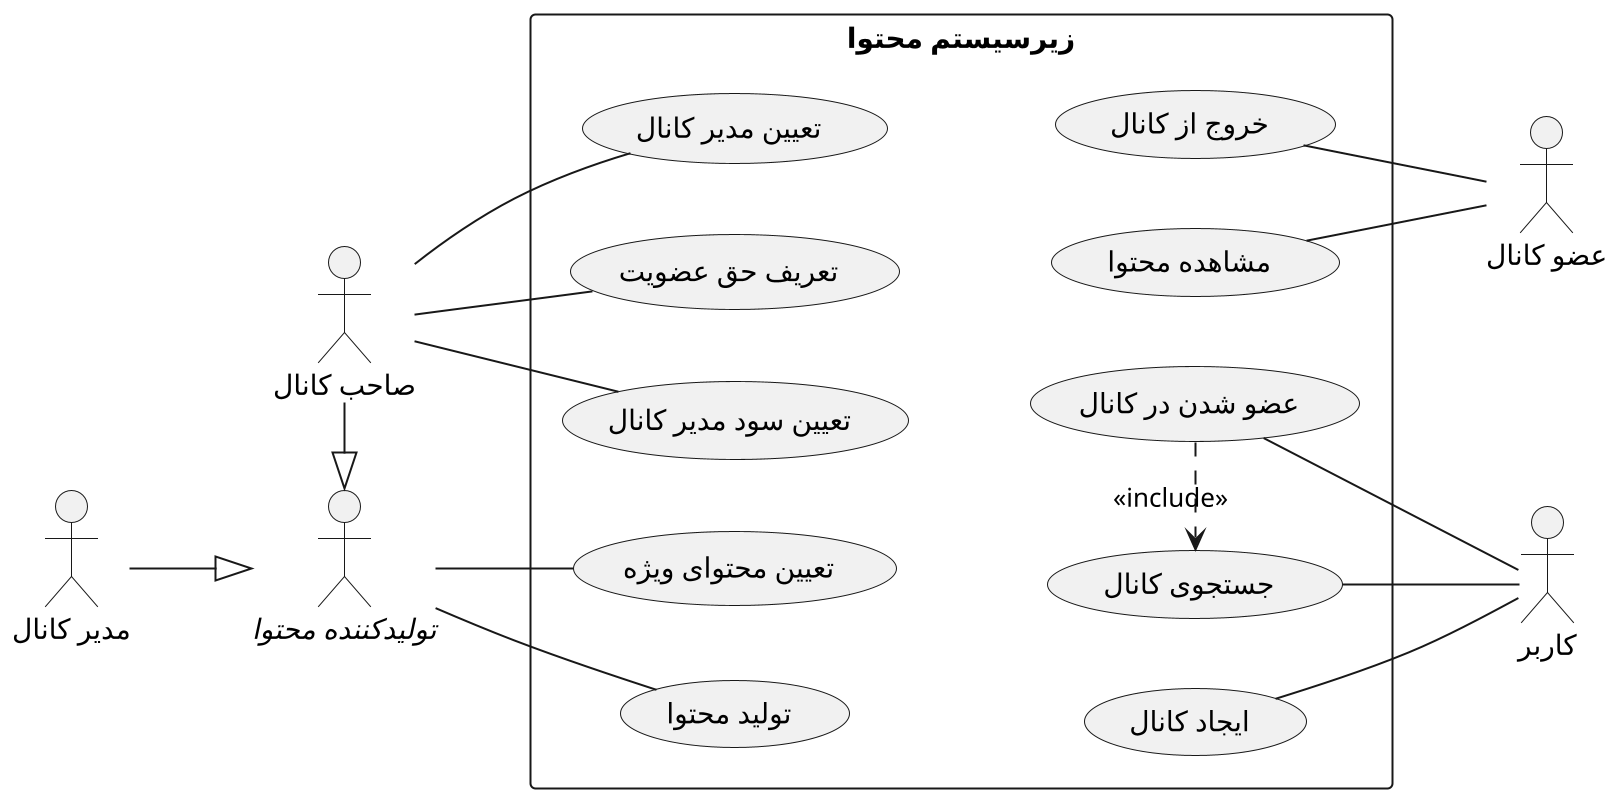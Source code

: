 @startuml content_subsystem
scale 2
left to right direction
skinparam ActorFontName B Nazanin
skinparam UsecaseFontName B Nazanin
skinparam TitleFontName B Nazanin

rectangle "زیرسیستم محتوا"{
    usecase "تعریف حق عضویت" as fee
    usecase "مشاهده محتوا" as see
    usecase "تعیین مدیر کانال" as raise
    usecase "خروج از کانال" as delete
    usecase "تعیین سود مدیر کانال" as salary
    usecase "جستجوی کانال" as search
    usecase "تولید محتوا" as createC
    usecase "ایجاد کانال" as start
    usecase "تعیین محتوای ویژه" as specialize
    usecase "عضو شدن در کانال" as join
}


actor "کاربر" as user
actor "عضو کانال" as member
actor "//تولیدکننده محتوا//" as producer
actor "مدیر کانال" as admin
actor "صاحب کانال" as owner

admin --|> producer
owner -|> producer

owner -- fee
see -- member
fee -[hidden]- see
owner -- raise
delete -- member
raise -[hidden]- delete
owner -- salary
search -- user
salary -[hidden]- search
producer -- createC
start -- user
createC -[hidden]- start
producer -- specialize
join -- user

join .> search : <<include>>

' together {
' fee
' raise
' salary
' create
' specialize
' }

@enduml